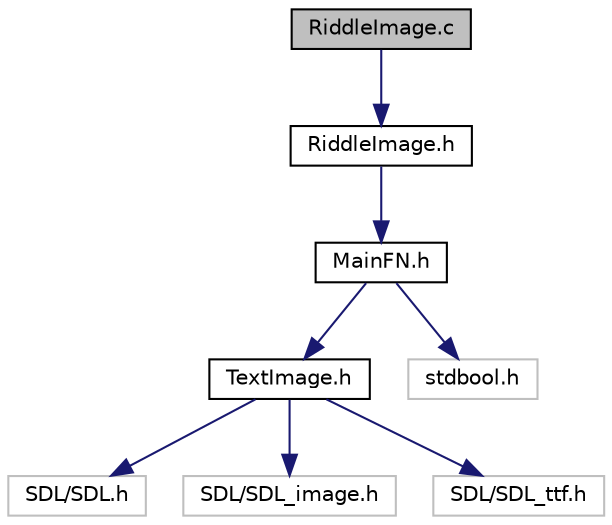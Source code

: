 digraph "RiddleImage.c"
{
 // LATEX_PDF_SIZE
  edge [fontname="Helvetica",fontsize="10",labelfontname="Helvetica",labelfontsize="10"];
  node [fontname="Helvetica",fontsize="10",shape=record];
  Node1 [label="RiddleImage.c",height=0.2,width=0.4,color="black", fillcolor="grey75", style="filled", fontcolor="black",tooltip="Image Riddle Functions."];
  Node1 -> Node2 [color="midnightblue",fontsize="10",style="solid",fontname="Helvetica"];
  Node2 [label="RiddleImage.h",height=0.2,width=0.4,color="black", fillcolor="white", style="filled",URL="$RiddleImage_8h.html",tooltip="Header file for RiddleImage.c."];
  Node2 -> Node3 [color="midnightblue",fontsize="10",style="solid",fontname="Helvetica"];
  Node3 [label="MainFN.h",height=0.2,width=0.4,color="black", fillcolor="white", style="filled",URL="$MainFN_8h.html",tooltip="Header file for MainFN."];
  Node3 -> Node4 [color="midnightblue",fontsize="10",style="solid",fontname="Helvetica"];
  Node4 [label="TextImage.h",height=0.2,width=0.4,color="black", fillcolor="white", style="filled",URL="$TextImage_8h.html",tooltip="Header File for TextImage."];
  Node4 -> Node5 [color="midnightblue",fontsize="10",style="solid",fontname="Helvetica"];
  Node5 [label="SDL/SDL.h",height=0.2,width=0.4,color="grey75", fillcolor="white", style="filled",tooltip=" "];
  Node4 -> Node6 [color="midnightblue",fontsize="10",style="solid",fontname="Helvetica"];
  Node6 [label="SDL/SDL_image.h",height=0.2,width=0.4,color="grey75", fillcolor="white", style="filled",tooltip=" "];
  Node4 -> Node7 [color="midnightblue",fontsize="10",style="solid",fontname="Helvetica"];
  Node7 [label="SDL/SDL_ttf.h",height=0.2,width=0.4,color="grey75", fillcolor="white", style="filled",tooltip=" "];
  Node3 -> Node8 [color="midnightblue",fontsize="10",style="solid",fontname="Helvetica"];
  Node8 [label="stdbool.h",height=0.2,width=0.4,color="grey75", fillcolor="white", style="filled",tooltip=" "];
}
